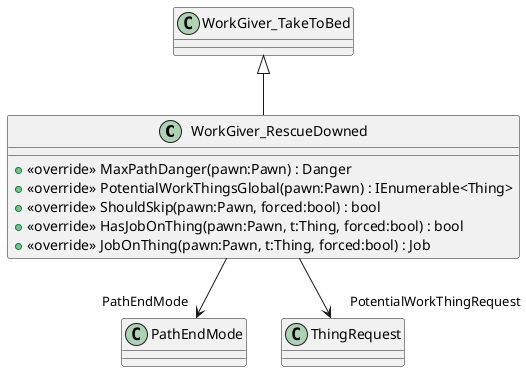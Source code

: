 @startuml
class WorkGiver_RescueDowned {
    + <<override>> MaxPathDanger(pawn:Pawn) : Danger
    + <<override>> PotentialWorkThingsGlobal(pawn:Pawn) : IEnumerable<Thing>
    + <<override>> ShouldSkip(pawn:Pawn, forced:bool) : bool
    + <<override>> HasJobOnThing(pawn:Pawn, t:Thing, forced:bool) : bool
    + <<override>> JobOnThing(pawn:Pawn, t:Thing, forced:bool) : Job
}
WorkGiver_TakeToBed <|-- WorkGiver_RescueDowned
WorkGiver_RescueDowned --> "PathEndMode" PathEndMode
WorkGiver_RescueDowned --> "PotentialWorkThingRequest" ThingRequest
@enduml
